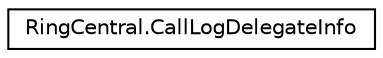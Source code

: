 digraph "Graphical Class Hierarchy"
{
 // LATEX_PDF_SIZE
  edge [fontname="Helvetica",fontsize="10",labelfontname="Helvetica",labelfontsize="10"];
  node [fontname="Helvetica",fontsize="10",shape=record];
  rankdir="LR";
  Node0 [label="RingCentral.CallLogDelegateInfo",height=0.2,width=0.4,color="black", fillcolor="white", style="filled",URL="$classRingCentral_1_1CallLogDelegateInfo.html",tooltip="Information on a delegate extension that actually implemented a call action. For Secretary call log t..."];
}
